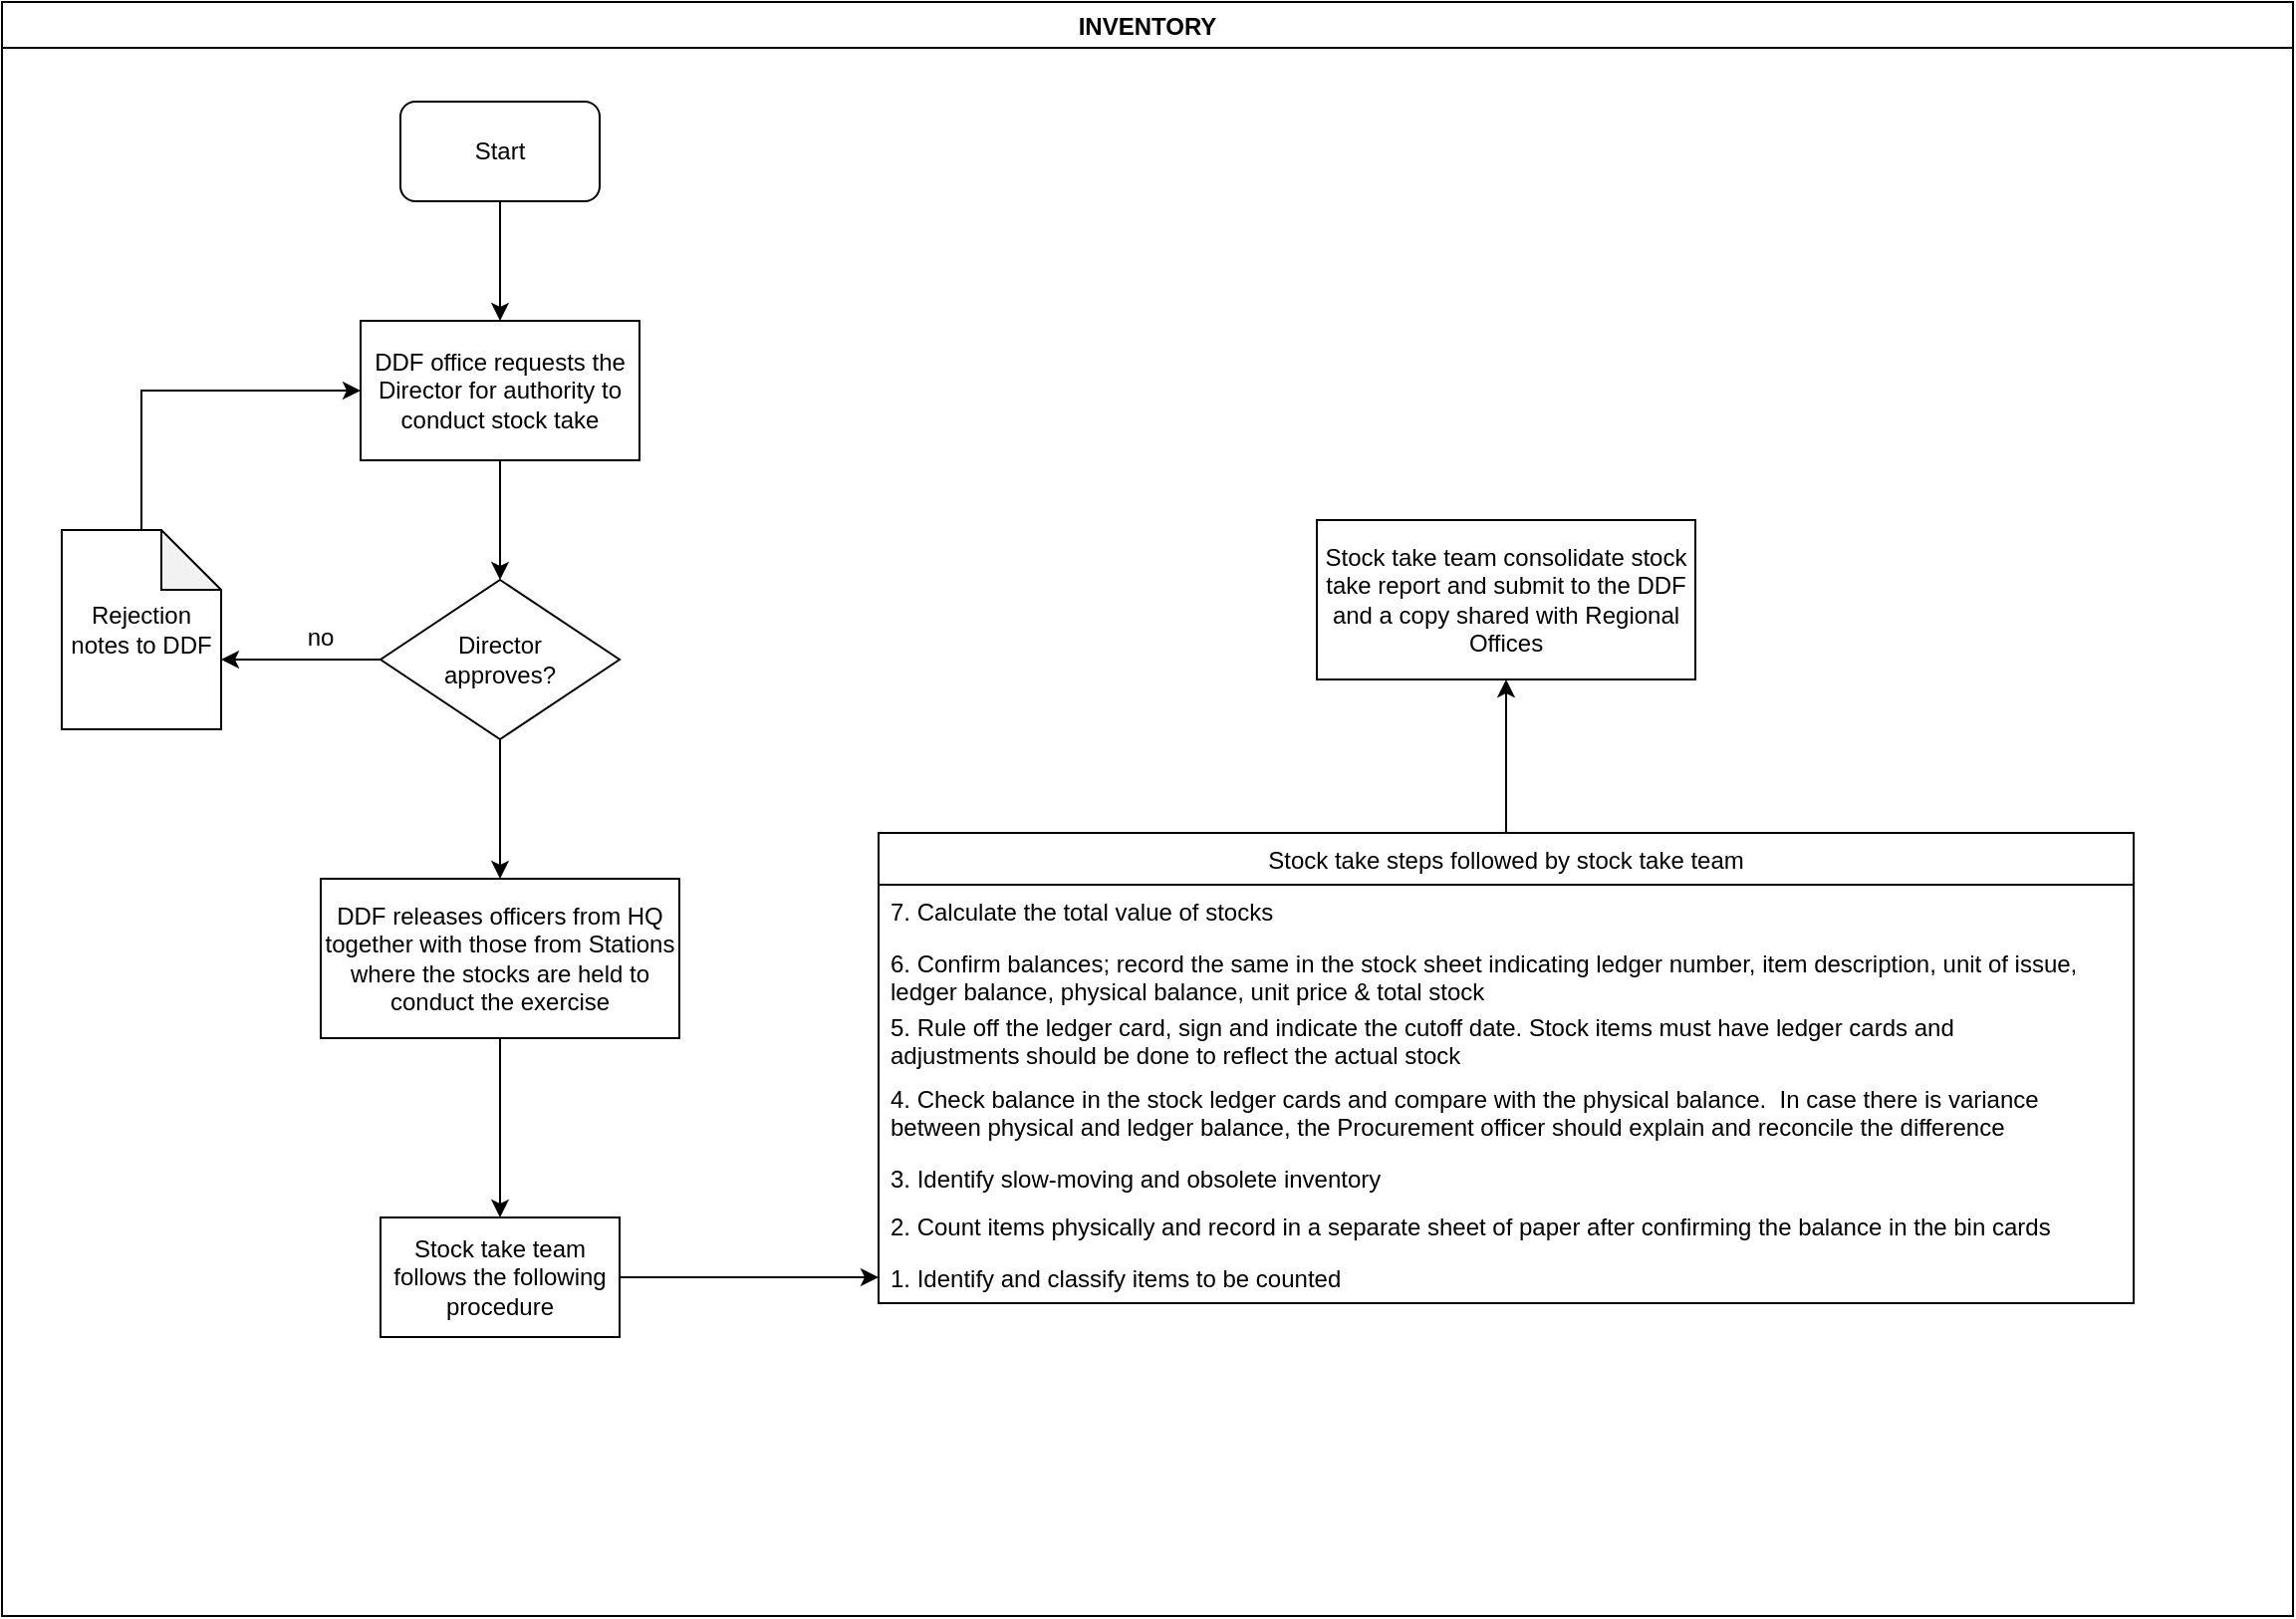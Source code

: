 <mxfile version="13.10.9" type="github">
  <diagram id="rXfBTucpx7ZRULlcOLo7" name="Page-1">
    <mxGraphModel dx="1038" dy="547" grid="1" gridSize="10" guides="1" tooltips="1" connect="1" arrows="1" fold="1" page="1" pageScale="1" pageWidth="1169" pageHeight="827" math="0" shadow="0">
      <root>
        <mxCell id="0" />
        <mxCell id="1" parent="0" />
        <mxCell id="aOSckwdE7s4XpZRk2Xrh-4" value="INVENTORY" style="swimlane;" vertex="1" parent="1">
          <mxGeometry x="10" y="10" width="1150" height="810" as="geometry" />
        </mxCell>
        <mxCell id="aOSckwdE7s4XpZRk2Xrh-5" value="Start" style="rounded=1;whiteSpace=wrap;html=1;" vertex="1" parent="aOSckwdE7s4XpZRk2Xrh-4">
          <mxGeometry x="200" y="50" width="100" height="50" as="geometry" />
        </mxCell>
        <mxCell id="aOSckwdE7s4XpZRk2Xrh-8" value="DDF office requests the Director for authority to conduct stock take" style="rounded=0;whiteSpace=wrap;html=1;" vertex="1" parent="aOSckwdE7s4XpZRk2Xrh-4">
          <mxGeometry x="180" y="160" width="140" height="70" as="geometry" />
        </mxCell>
        <mxCell id="aOSckwdE7s4XpZRk2Xrh-7" value="" style="edgeStyle=orthogonalEdgeStyle;rounded=0;orthogonalLoop=1;jettySize=auto;html=1;entryX=0.5;entryY=0;entryDx=0;entryDy=0;" edge="1" parent="aOSckwdE7s4XpZRk2Xrh-4" source="aOSckwdE7s4XpZRk2Xrh-5" target="aOSckwdE7s4XpZRk2Xrh-8">
          <mxGeometry relative="1" as="geometry">
            <mxPoint x="250" y="165" as="targetPoint" />
          </mxGeometry>
        </mxCell>
        <mxCell id="aOSckwdE7s4XpZRk2Xrh-11" value="&lt;div&gt;Director&lt;/div&gt;&lt;div&gt;approves?&lt;/div&gt;" style="rhombus;whiteSpace=wrap;html=1;" vertex="1" parent="aOSckwdE7s4XpZRk2Xrh-4">
          <mxGeometry x="190" y="290" width="120" height="80" as="geometry" />
        </mxCell>
        <mxCell id="aOSckwdE7s4XpZRk2Xrh-10" value="" style="edgeStyle=orthogonalEdgeStyle;rounded=0;orthogonalLoop=1;jettySize=auto;html=1;entryX=0.5;entryY=0;entryDx=0;entryDy=0;" edge="1" parent="aOSckwdE7s4XpZRk2Xrh-4" source="aOSckwdE7s4XpZRk2Xrh-8" target="aOSckwdE7s4XpZRk2Xrh-11">
          <mxGeometry relative="1" as="geometry">
            <mxPoint x="250" y="315" as="targetPoint" />
          </mxGeometry>
        </mxCell>
        <mxCell id="aOSckwdE7s4XpZRk2Xrh-12" value="Rejection notes to DDF" style="shape=note;whiteSpace=wrap;html=1;backgroundOutline=1;darkOpacity=0.05;" vertex="1" parent="aOSckwdE7s4XpZRk2Xrh-4">
          <mxGeometry x="30" y="265" width="80" height="100" as="geometry" />
        </mxCell>
        <mxCell id="aOSckwdE7s4XpZRk2Xrh-14" value="" style="edgeStyle=orthogonalEdgeStyle;rounded=0;orthogonalLoop=1;jettySize=auto;html=1;entryX=0;entryY=0;entryDx=80;entryDy=65;entryPerimeter=0;" edge="1" parent="aOSckwdE7s4XpZRk2Xrh-4" source="aOSckwdE7s4XpZRk2Xrh-11" target="aOSckwdE7s4XpZRk2Xrh-12">
          <mxGeometry relative="1" as="geometry">
            <mxPoint x="110" y="330" as="targetPoint" />
          </mxGeometry>
        </mxCell>
        <mxCell id="aOSckwdE7s4XpZRk2Xrh-16" value="" style="edgeStyle=orthogonalEdgeStyle;rounded=0;orthogonalLoop=1;jettySize=auto;html=1;entryX=0;entryY=0.5;entryDx=0;entryDy=0;" edge="1" parent="aOSckwdE7s4XpZRk2Xrh-4" source="aOSckwdE7s4XpZRk2Xrh-12" target="aOSckwdE7s4XpZRk2Xrh-8">
          <mxGeometry relative="1" as="geometry">
            <mxPoint x="70" y="175" as="targetPoint" />
            <Array as="points">
              <mxPoint x="70" y="195" />
            </Array>
          </mxGeometry>
        </mxCell>
        <mxCell id="aOSckwdE7s4XpZRk2Xrh-17" value="no" style="text;html=1;strokeColor=none;fillColor=none;align=center;verticalAlign=middle;whiteSpace=wrap;rounded=0;" vertex="1" parent="aOSckwdE7s4XpZRk2Xrh-4">
          <mxGeometry x="140" y="309" width="40" height="20" as="geometry" />
        </mxCell>
        <mxCell id="aOSckwdE7s4XpZRk2Xrh-24" value="Stock take steps followed by stock take team" style="swimlane;fontStyle=0;childLayout=stackLayout;horizontal=1;startSize=26;fillColor=none;horizontalStack=0;resizeParent=1;resizeParentMax=0;resizeLast=0;collapsible=1;marginBottom=0;" vertex="1" parent="aOSckwdE7s4XpZRk2Xrh-4">
          <mxGeometry x="440" y="417" width="630" height="236" as="geometry" />
        </mxCell>
        <mxCell id="aOSckwdE7s4XpZRk2Xrh-26" value="7. Calculate the total value of stocks" style="text;strokeColor=none;fillColor=none;align=left;verticalAlign=top;spacingLeft=4;spacingRight=4;overflow=hidden;rotatable=0;points=[[0,0.5],[1,0.5]];portConstraint=eastwest;" vertex="1" parent="aOSckwdE7s4XpZRk2Xrh-24">
          <mxGeometry y="26" width="630" height="26" as="geometry" />
        </mxCell>
        <mxCell id="aOSckwdE7s4XpZRk2Xrh-27" value="6. Confirm balances; record the same in the stock sheet indicating ledger number, item description, unit of issue, &#xa;ledger balance, physical balance, unit price &amp; total stock" style="text;strokeColor=none;fillColor=none;align=left;verticalAlign=top;spacingLeft=4;spacingRight=4;overflow=hidden;rotatable=0;points=[[0,0.5],[1,0.5]];portConstraint=eastwest;" vertex="1" parent="aOSckwdE7s4XpZRk2Xrh-24">
          <mxGeometry y="52" width="630" height="32" as="geometry" />
        </mxCell>
        <mxCell id="aOSckwdE7s4XpZRk2Xrh-28" value="5. Rule off the ledger card, sign and indicate the cutoff date. Stock items must have ledger cards and &#xa;adjustments should be done to reflect the actual stock" style="text;strokeColor=none;fillColor=none;align=left;verticalAlign=top;spacingLeft=4;spacingRight=4;overflow=hidden;rotatable=0;points=[[0,0.5],[1,0.5]];portConstraint=eastwest;" vertex="1" parent="aOSckwdE7s4XpZRk2Xrh-24">
          <mxGeometry y="84" width="630" height="36" as="geometry" />
        </mxCell>
        <mxCell id="aOSckwdE7s4XpZRk2Xrh-29" value="4. Check balance in the stock ledger cards and compare with the physical balance.  In case there is variance &#xa;between physical and ledger balance, the Procurement officer should explain and reconcile the difference" style="text;strokeColor=none;fillColor=none;align=left;verticalAlign=top;spacingLeft=4;spacingRight=4;overflow=hidden;rotatable=0;points=[[0,0.5],[1,0.5]];portConstraint=eastwest;" vertex="1" parent="aOSckwdE7s4XpZRk2Xrh-24">
          <mxGeometry y="120" width="630" height="40" as="geometry" />
        </mxCell>
        <mxCell id="aOSckwdE7s4XpZRk2Xrh-30" value="3. Identify slow-moving and obsolete inventory" style="text;strokeColor=none;fillColor=none;align=left;verticalAlign=top;spacingLeft=4;spacingRight=4;overflow=hidden;rotatable=0;points=[[0,0.5],[1,0.5]];portConstraint=eastwest;" vertex="1" parent="aOSckwdE7s4XpZRk2Xrh-24">
          <mxGeometry y="160" width="630" height="24" as="geometry" />
        </mxCell>
        <mxCell id="aOSckwdE7s4XpZRk2Xrh-31" value="2. Count items physically and record in a separate sheet of paper after confirming the balance in the bin cards" style="text;strokeColor=none;fillColor=none;align=left;verticalAlign=top;spacingLeft=4;spacingRight=4;overflow=hidden;rotatable=0;points=[[0,0.5],[1,0.5]];portConstraint=eastwest;" vertex="1" parent="aOSckwdE7s4XpZRk2Xrh-24">
          <mxGeometry y="184" width="630" height="26" as="geometry" />
        </mxCell>
        <mxCell id="aOSckwdE7s4XpZRk2Xrh-32" value="1. Identify and classify items to be counted" style="text;strokeColor=none;fillColor=none;align=left;verticalAlign=top;spacingLeft=4;spacingRight=4;overflow=hidden;rotatable=0;points=[[0,0.5],[1,0.5]];portConstraint=eastwest;" vertex="1" parent="aOSckwdE7s4XpZRk2Xrh-24">
          <mxGeometry y="210" width="630" height="26" as="geometry" />
        </mxCell>
        <mxCell id="aOSckwdE7s4XpZRk2Xrh-35" value="Stock take team consolidate stock take report and submit to the DDF and a copy shared with Regional Offices" style="whiteSpace=wrap;html=1;fontStyle=0;fillColor=none;startSize=26;" vertex="1" parent="aOSckwdE7s4XpZRk2Xrh-4">
          <mxGeometry x="660" y="260" width="190" height="80" as="geometry" />
        </mxCell>
        <mxCell id="aOSckwdE7s4XpZRk2Xrh-36" value="" style="edgeStyle=orthogonalEdgeStyle;rounded=0;orthogonalLoop=1;jettySize=auto;html=1;" edge="1" parent="aOSckwdE7s4XpZRk2Xrh-4" source="aOSckwdE7s4XpZRk2Xrh-24" target="aOSckwdE7s4XpZRk2Xrh-35">
          <mxGeometry relative="1" as="geometry" />
        </mxCell>
        <mxCell id="aOSckwdE7s4XpZRk2Xrh-23" value="" style="edgeStyle=orthogonalEdgeStyle;rounded=0;orthogonalLoop=1;jettySize=auto;html=1;" edge="1" parent="1" source="aOSckwdE7s4XpZRk2Xrh-20" target="aOSckwdE7s4XpZRk2Xrh-22">
          <mxGeometry relative="1" as="geometry" />
        </mxCell>
        <mxCell id="aOSckwdE7s4XpZRk2Xrh-20" value="DDF releases officers from HQ together with those from Stations where the stocks are held to conduct the exercise" style="whiteSpace=wrap;html=1;" vertex="1" parent="1">
          <mxGeometry x="170" y="450" width="180" height="80" as="geometry" />
        </mxCell>
        <mxCell id="aOSckwdE7s4XpZRk2Xrh-21" value="" style="edgeStyle=orthogonalEdgeStyle;rounded=0;orthogonalLoop=1;jettySize=auto;html=1;" edge="1" parent="1" source="aOSckwdE7s4XpZRk2Xrh-11" target="aOSckwdE7s4XpZRk2Xrh-20">
          <mxGeometry relative="1" as="geometry" />
        </mxCell>
        <mxCell id="aOSckwdE7s4XpZRk2Xrh-34" value="" style="edgeStyle=orthogonalEdgeStyle;rounded=0;orthogonalLoop=1;jettySize=auto;html=1;entryX=0;entryY=0.5;entryDx=0;entryDy=0;" edge="1" parent="1" source="aOSckwdE7s4XpZRk2Xrh-22" target="aOSckwdE7s4XpZRk2Xrh-32">
          <mxGeometry relative="1" as="geometry">
            <mxPoint x="400" y="650" as="targetPoint" />
          </mxGeometry>
        </mxCell>
        <mxCell id="aOSckwdE7s4XpZRk2Xrh-22" value="Stock take team follows the following procedure" style="whiteSpace=wrap;html=1;" vertex="1" parent="1">
          <mxGeometry x="200" y="620" width="120" height="60" as="geometry" />
        </mxCell>
      </root>
    </mxGraphModel>
  </diagram>
</mxfile>
